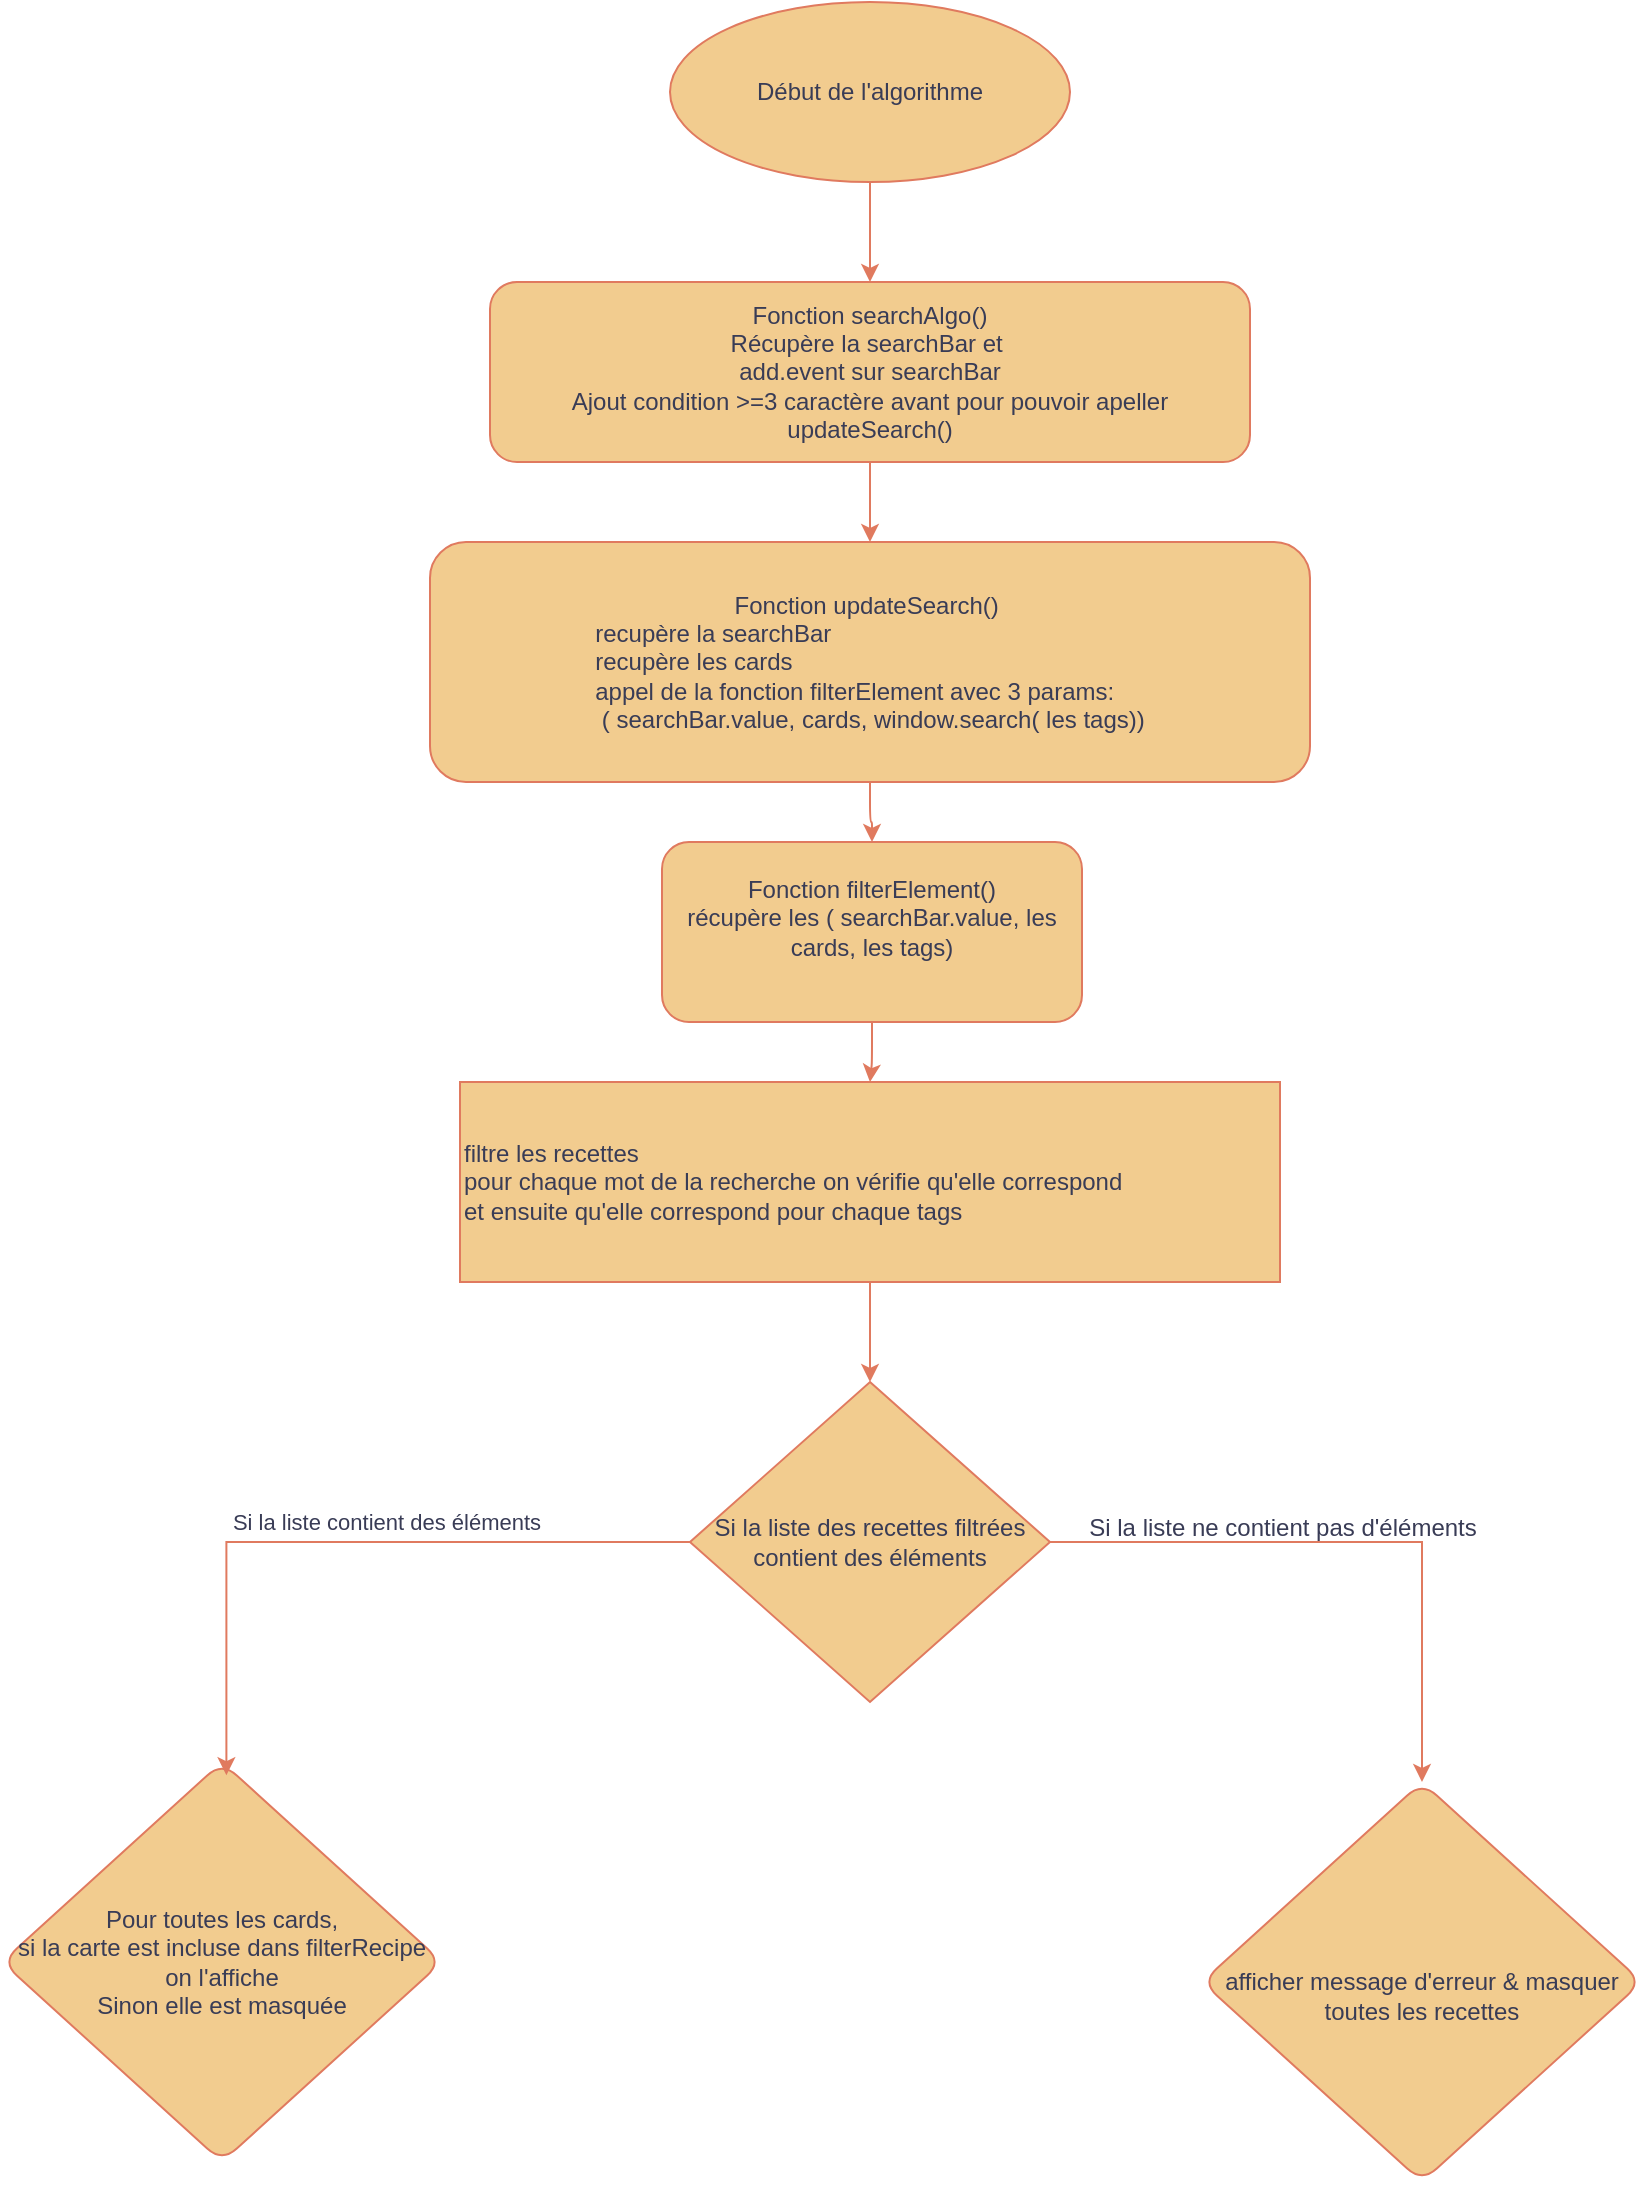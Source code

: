 <mxfile version="21.3.0" type="github">
  <diagram name="Page-1" id="DS9GHnKJdfnOhe2T6x_Q">
    <mxGraphModel dx="2620" dy="2114" grid="1" gridSize="10" guides="1" tooltips="1" connect="1" arrows="1" fold="1" page="1" pageScale="1" pageWidth="827" pageHeight="1169" background="#ffffff" math="0" shadow="0">
      <root>
        <mxCell id="0" />
        <mxCell id="1" parent="0" />
        <mxCell id="iTITeKjTLR_rJbMlWT58-2" style="edgeStyle=orthogonalEdgeStyle;rounded=1;orthogonalLoop=1;jettySize=auto;html=1;entryX=0.5;entryY=0;entryDx=0;entryDy=0;labelBackgroundColor=none;strokeColor=#E07A5F;fontColor=default;" edge="1" parent="1" source="aPdr_9HPi7BD2KFi0sja-73" target="iTITeKjTLR_rJbMlWT58-1">
          <mxGeometry relative="1" as="geometry" />
        </mxCell>
        <mxCell id="aPdr_9HPi7BD2KFi0sja-73" value="Début de l&#39;algorithme" style="ellipse;whiteSpace=wrap;html=1;labelBackgroundColor=none;rounded=1;fillColor=#F2CC8F;strokeColor=#E07A5F;fontColor=#393C56;" parent="1" vertex="1">
          <mxGeometry x="314" y="-1160" width="200" height="90" as="geometry" />
        </mxCell>
        <mxCell id="iTITeKjTLR_rJbMlWT58-4" style="edgeStyle=orthogonalEdgeStyle;rounded=1;orthogonalLoop=1;jettySize=auto;html=1;entryX=0.5;entryY=0;entryDx=0;entryDy=0;strokeColor=#E07A5F;fontColor=default;fillColor=#F2CC8F;labelBackgroundColor=none;" edge="1" parent="1" source="iTITeKjTLR_rJbMlWT58-1" target="iTITeKjTLR_rJbMlWT58-3">
          <mxGeometry relative="1" as="geometry" />
        </mxCell>
        <mxCell id="iTITeKjTLR_rJbMlWT58-1" value="Fonction searchAlgo()&lt;br&gt;Récupère la searchBar et&amp;nbsp;&lt;br&gt;add.event sur searchBar&lt;br&gt;Ajout condition &amp;gt;=3 caractère avant pour pouvoir apeller updateSearch()" style="rounded=1;whiteSpace=wrap;html=1;labelBackgroundColor=none;fillColor=#F2CC8F;strokeColor=#E07A5F;fontColor=#393C56;" vertex="1" parent="1">
          <mxGeometry x="224" y="-1020" width="380" height="90" as="geometry" />
        </mxCell>
        <mxCell id="iTITeKjTLR_rJbMlWT58-6" style="edgeStyle=orthogonalEdgeStyle;rounded=1;orthogonalLoop=1;jettySize=auto;html=1;entryX=0.5;entryY=0;entryDx=0;entryDy=0;strokeColor=#E07A5F;fontColor=default;fillColor=#F2CC8F;labelBackgroundColor=none;" edge="1" parent="1" source="iTITeKjTLR_rJbMlWT58-3" target="iTITeKjTLR_rJbMlWT58-5">
          <mxGeometry relative="1" as="geometry" />
        </mxCell>
        <mxCell id="iTITeKjTLR_rJbMlWT58-3" value="Fonction updateSearch()&amp;nbsp;&lt;br&gt;&lt;div style=&quot;text-align: left;&quot;&gt;&lt;span style=&quot;background-color: initial;&quot;&gt;recupère la searchBar&lt;/span&gt;&lt;/div&gt;&lt;div style=&quot;text-align: left;&quot;&gt;&lt;span style=&quot;background-color: initial;&quot;&gt;recupère les cards&lt;/span&gt;&lt;/div&gt;&lt;div style=&quot;text-align: left;&quot;&gt;&lt;span style=&quot;background-color: initial;&quot;&gt;appel de la fonction filterElement avec 3 params:&lt;/span&gt;&lt;/div&gt;&lt;div style=&quot;text-align: left;&quot;&gt;&lt;span style=&quot;background-color: initial;&quot;&gt;&amp;nbsp;( searchBar.value,&amp;nbsp;&lt;/span&gt;&lt;span style=&quot;background-color: initial;&quot;&gt;cards,&lt;/span&gt;&lt;span style=&quot;background-color: initial;&quot;&gt;&amp;nbsp;window.search( les tags))&lt;/span&gt;&lt;/div&gt;" style="rounded=1;whiteSpace=wrap;html=1;labelBackgroundColor=none;fillColor=#F2CC8F;strokeColor=#E07A5F;fontColor=#393C56;" vertex="1" parent="1">
          <mxGeometry x="194" y="-890" width="440" height="120" as="geometry" />
        </mxCell>
        <mxCell id="iTITeKjTLR_rJbMlWT58-15" style="edgeStyle=orthogonalEdgeStyle;rounded=1;orthogonalLoop=1;jettySize=auto;html=1;entryX=0.5;entryY=0;entryDx=0;entryDy=0;strokeColor=#E07A5F;fontColor=default;fillColor=#F2CC8F;labelBackgroundColor=none;" edge="1" parent="1" source="iTITeKjTLR_rJbMlWT58-5">
          <mxGeometry relative="1" as="geometry">
            <mxPoint x="414" y="-620" as="targetPoint" />
          </mxGeometry>
        </mxCell>
        <mxCell id="iTITeKjTLR_rJbMlWT58-5" value="Fonction filterElement()&lt;br&gt;récupère les ( searchBar.value,&amp;nbsp;les cards,&amp;nbsp;les tags)&lt;br&gt;&lt;br&gt;" style="rounded=1;whiteSpace=wrap;html=1;labelBackgroundColor=none;fillColor=#F2CC8F;strokeColor=#E07A5F;fontColor=#393C56;" vertex="1" parent="1">
          <mxGeometry x="310" y="-740" width="210" height="90" as="geometry" />
        </mxCell>
        <mxCell id="iTITeKjTLR_rJbMlWT58-23" value="Pour toutes les cards,&lt;br&gt;si la carte est incluse dans filterRecipe&lt;br&gt;on l&#39;affiche&lt;br&gt;Sinon elle est masquée" style="rhombus;whiteSpace=wrap;html=1;strokeColor=#E07A5F;fontColor=#393C56;fillColor=#F2CC8F;rounded=1;labelBackgroundColor=none;" vertex="1" parent="1">
          <mxGeometry x="-20" y="-280" width="220" height="200" as="geometry" />
        </mxCell>
        <mxCell id="iTITeKjTLR_rJbMlWT58-31" value="&lt;br&gt;afficher message d&#39;erreur &amp;amp; masquer toutes les recettes" style="rhombus;whiteSpace=wrap;html=1;strokeColor=#E07A5F;fontColor=#393C56;fillColor=#F2CC8F;rounded=1;labelBackgroundColor=none;" vertex="1" parent="1">
          <mxGeometry x="580" y="-270" width="220" height="200" as="geometry" />
        </mxCell>
        <mxCell id="iTITeKjTLR_rJbMlWT58-44" style="edgeStyle=orthogonalEdgeStyle;rounded=0;orthogonalLoop=1;jettySize=auto;html=1;entryX=0.5;entryY=0;entryDx=0;entryDy=0;strokeColor=#E07A5F;fontColor=#393C56;fillColor=#F2CC8F;" edge="1" parent="1" source="iTITeKjTLR_rJbMlWT58-33" target="iTITeKjTLR_rJbMlWT58-38">
          <mxGeometry relative="1" as="geometry" />
        </mxCell>
        <mxCell id="iTITeKjTLR_rJbMlWT58-33" value="filtre les recettes&lt;br&gt;pour chaque mot de la recherche on vérifie qu&#39;elle correspond&amp;nbsp;&lt;br&gt;et ensuite qu&#39;elle correspond pour chaque tags&amp;nbsp;" style="rounded=0;whiteSpace=wrap;html=1;strokeColor=#E07A5F;fontColor=#393C56;fillColor=#F2CC8F;align=left;" vertex="1" parent="1">
          <mxGeometry x="209" y="-620" width="410" height="100" as="geometry" />
        </mxCell>
        <mxCell id="iTITeKjTLR_rJbMlWT58-40" style="edgeStyle=orthogonalEdgeStyle;rounded=0;orthogonalLoop=1;jettySize=auto;html=1;entryX=0.51;entryY=0.033;entryDx=0;entryDy=0;entryPerimeter=0;strokeColor=#E07A5F;fontColor=#393C56;fillColor=#F2CC8F;" edge="1" parent="1" source="iTITeKjTLR_rJbMlWT58-38" target="iTITeKjTLR_rJbMlWT58-23">
          <mxGeometry relative="1" as="geometry" />
        </mxCell>
        <mxCell id="iTITeKjTLR_rJbMlWT58-42" value="Si la liste contient des éléments" style="edgeLabel;html=1;align=center;verticalAlign=middle;resizable=0;points=[];fontColor=#393C56;" vertex="1" connectable="0" parent="iTITeKjTLR_rJbMlWT58-40">
          <mxGeometry x="0.096" y="2" relative="1" as="geometry">
            <mxPoint x="39" y="-12" as="offset" />
          </mxGeometry>
        </mxCell>
        <mxCell id="iTITeKjTLR_rJbMlWT58-41" style="edgeStyle=orthogonalEdgeStyle;rounded=0;orthogonalLoop=1;jettySize=auto;html=1;strokeColor=#E07A5F;fontColor=#393C56;fillColor=#F2CC8F;" edge="1" parent="1" source="iTITeKjTLR_rJbMlWT58-38" target="iTITeKjTLR_rJbMlWT58-31">
          <mxGeometry relative="1" as="geometry" />
        </mxCell>
        <mxCell id="iTITeKjTLR_rJbMlWT58-38" value="Si la liste des recettes filtrées&lt;br&gt;contient des éléments" style="rhombus;whiteSpace=wrap;html=1;strokeColor=#E07A5F;fontColor=#393C56;fillColor=#F2CC8F;" vertex="1" parent="1">
          <mxGeometry x="324" y="-470" width="180" height="160" as="geometry" />
        </mxCell>
        <mxCell id="iTITeKjTLR_rJbMlWT58-43" value="Si la liste ne contient pas d&#39;éléments" style="text;html=1;align=center;verticalAlign=middle;resizable=0;points=[];autosize=1;strokeColor=none;fillColor=none;fontColor=#393C56;" vertex="1" parent="1">
          <mxGeometry x="510" y="-412" width="220" height="30" as="geometry" />
        </mxCell>
      </root>
    </mxGraphModel>
  </diagram>
</mxfile>
